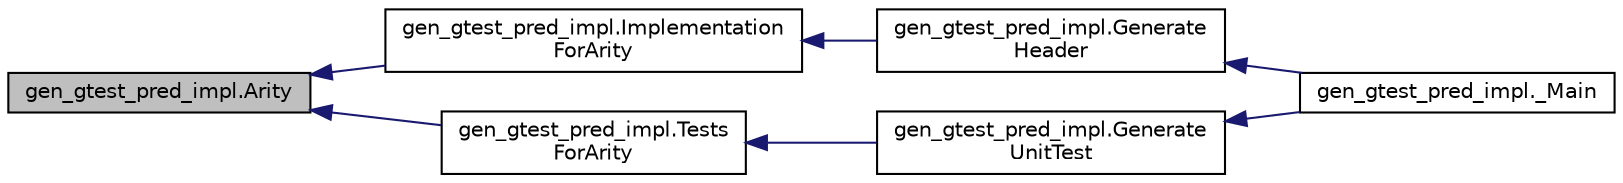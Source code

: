 digraph "gen_gtest_pred_impl.Arity"
{
  edge [fontname="Helvetica",fontsize="10",labelfontname="Helvetica",labelfontsize="10"];
  node [fontname="Helvetica",fontsize="10",shape=record];
  rankdir="LR";
  Node16 [label="gen_gtest_pred_impl.Arity",height=0.2,width=0.4,color="black", fillcolor="grey75", style="filled", fontcolor="black"];
  Node16 -> Node17 [dir="back",color="midnightblue",fontsize="10",style="solid",fontname="Helvetica"];
  Node17 [label="gen_gtest_pred_impl.Implementation\lForArity",height=0.2,width=0.4,color="black", fillcolor="white", style="filled",URL="$d0/db7/namespacegen__gtest__pred__impl.html#a8c53b141b89f9c05d0131d9756dfeab0"];
  Node17 -> Node18 [dir="back",color="midnightblue",fontsize="10",style="solid",fontname="Helvetica"];
  Node18 [label="gen_gtest_pred_impl.Generate\lHeader",height=0.2,width=0.4,color="black", fillcolor="white", style="filled",URL="$d0/db7/namespacegen__gtest__pred__impl.html#a6f3039a82a5283846fb272f8a3af6743"];
  Node18 -> Node19 [dir="back",color="midnightblue",fontsize="10",style="solid",fontname="Helvetica"];
  Node19 [label="gen_gtest_pred_impl._Main",height=0.2,width=0.4,color="black", fillcolor="white", style="filled",URL="$d0/db7/namespacegen__gtest__pred__impl.html#a50dd74615a1507ce657c8fa24d7c161e"];
  Node16 -> Node20 [dir="back",color="midnightblue",fontsize="10",style="solid",fontname="Helvetica"];
  Node20 [label="gen_gtest_pred_impl.Tests\lForArity",height=0.2,width=0.4,color="black", fillcolor="white", style="filled",URL="$d0/db7/namespacegen__gtest__pred__impl.html#ab0da913fa15e5695d5bb2dd1de5dec57"];
  Node20 -> Node21 [dir="back",color="midnightblue",fontsize="10",style="solid",fontname="Helvetica"];
  Node21 [label="gen_gtest_pred_impl.Generate\lUnitTest",height=0.2,width=0.4,color="black", fillcolor="white", style="filled",URL="$d0/db7/namespacegen__gtest__pred__impl.html#acbd42b5b7fb7ddbb06a4dd58fc37e9ed"];
  Node21 -> Node19 [dir="back",color="midnightblue",fontsize="10",style="solid",fontname="Helvetica"];
}

